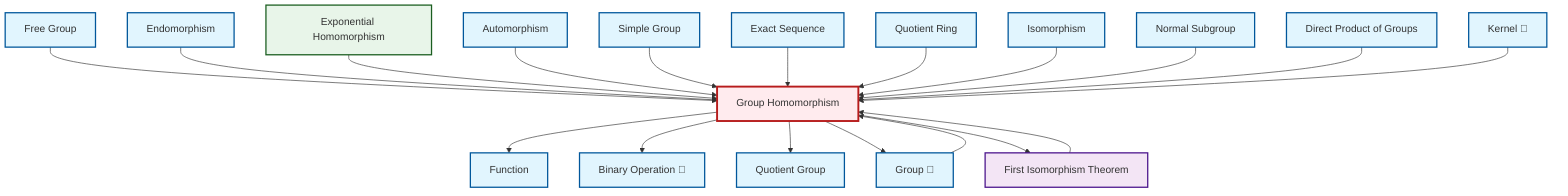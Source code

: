 graph TD
    classDef definition fill:#e1f5fe,stroke:#01579b,stroke-width:2px
    classDef theorem fill:#f3e5f5,stroke:#4a148c,stroke-width:2px
    classDef axiom fill:#fff3e0,stroke:#e65100,stroke-width:2px
    classDef example fill:#e8f5e9,stroke:#1b5e20,stroke-width:2px
    classDef current fill:#ffebee,stroke:#b71c1c,stroke-width:3px
    def-endomorphism["Endomorphism"]:::definition
    def-group["Group 📝"]:::definition
    def-kernel["Kernel 📝"]:::definition
    def-isomorphism["Isomorphism"]:::definition
    def-quotient-group["Quotient Group"]:::definition
    def-simple-group["Simple Group"]:::definition
    thm-first-isomorphism["First Isomorphism Theorem"]:::theorem
    def-automorphism["Automorphism"]:::definition
    def-exact-sequence["Exact Sequence"]:::definition
    def-direct-product["Direct Product of Groups"]:::definition
    def-quotient-ring["Quotient Ring"]:::definition
    def-homomorphism["Group Homomorphism"]:::definition
    def-free-group["Free Group"]:::definition
    def-function["Function"]:::definition
    ex-exponential-homomorphism["Exponential Homomorphism"]:::example
    def-normal-subgroup["Normal Subgroup"]:::definition
    def-binary-operation["Binary Operation 📝"]:::definition
    def-free-group --> def-homomorphism
    def-homomorphism --> def-function
    def-homomorphism --> def-binary-operation
    def-endomorphism --> def-homomorphism
    ex-exponential-homomorphism --> def-homomorphism
    def-automorphism --> def-homomorphism
    def-simple-group --> def-homomorphism
    def-exact-sequence --> def-homomorphism
    def-quotient-ring --> def-homomorphism
    def-isomorphism --> def-homomorphism
    thm-first-isomorphism --> def-homomorphism
    def-normal-subgroup --> def-homomorphism
    def-direct-product --> def-homomorphism
    def-kernel --> def-homomorphism
    def-homomorphism --> def-quotient-group
    def-homomorphism --> def-group
    def-homomorphism --> thm-first-isomorphism
    def-group --> def-homomorphism
    class def-homomorphism current